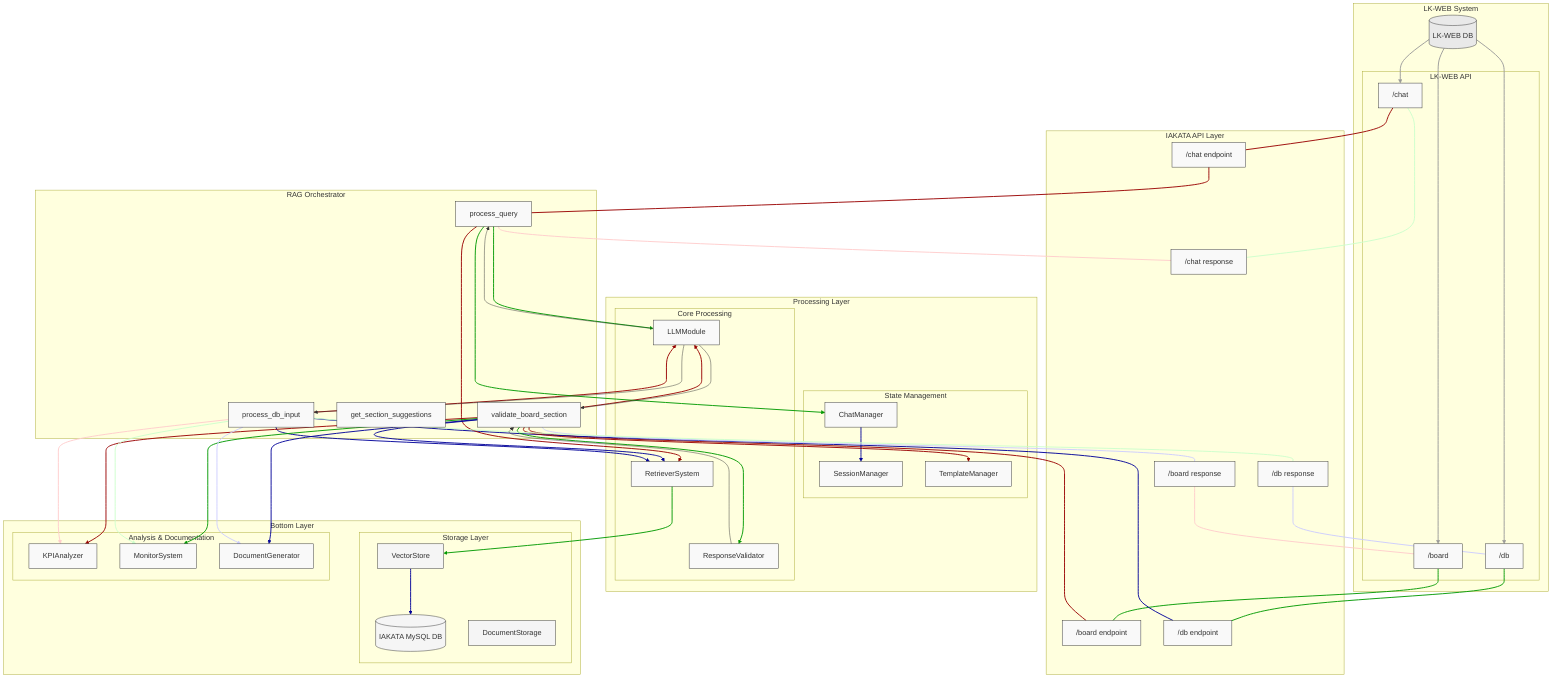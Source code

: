 flowchart TD
    classDef default fill:#f9f9f9,stroke:#333
    classDef storage fill:#f5f5f5,stroke:#333
    classDef external fill:#e9e9e9,stroke:#333

    %% Nivel 1 - Sistema Externo
    subgraph LK-WEB["LK-WEB System"]
        LKDB[(LK-WEB DB)]:::external
        subgraph LKAPI["LK-WEB API"]
            LKA1["/chat"]
            LKA2["/board"]
            LKA3["/db"]
        end
        LKDB --> LKA1 & LKA2 & LKA3
    end

    %% Nivel 2 - API IAKATA
    subgraph IAKATA_API["IAKATA API Layer"]
        IA1["/chat endpoint"]
        IA2["/board endpoint"]
        IA3["/db endpoint"]
        
        IAR1["/chat response"]
        IAR2["/board response"]
        IAR3["/db response"]
    end

    %% Nivel 3 - Orquestador
    subgraph Orchestrator["RAG Orchestrator"]
        direction TB
        O1[process_query]
        O2[validate_board_section]
        O3[get_section_suggestions]
        O4[process_db_input]
    end

    %% Nivel 4 - Gestores y Core
    subgraph ProcessingLayer["Processing Layer"]
        direction LR
        subgraph Managers["State Management"]
            direction TB
            CM[ChatManager]
            SM[SessionManager]
            TM[TemplateManager]
        end

        subgraph Core["Core Processing"]
            direction TB
            C1[RetrieverSystem]
            C2[LLMModule]
            C3[ResponseValidator]
        end
    end

    %% Nivel 5 - Storage y Analysis
    subgraph BottomLayer["Bottom Layer"]
        direction LR
        subgraph Storage["Storage Layer"]
            direction TB
            IAKAT[(IAKATA MySQL DB)]:::storage
            VS[VectorStore]:::storage
            DS[DocumentStorage]:::storage
        end

        subgraph Analysis["Analysis & Documentation"]
            direction TB
            AN1[KPIAnalyzer]
            AN2[MonitorSystem]
            AN3[DocumentGenerator]
        end
    end

    %% Flujos de entrada y salida
    LKA1 --- IA1 --- O1
    LKA2 --- IA2 --- O2
    LKA3 --- IA3 --- O4

    O1 --> C1 & C2
    O2 --> C1 & C2 & C3
    O4 --> C1 & C2

    O1 --> CM --> SM
    O2 --> TM

    C1 --> VS --> IAKAT

    O2 --> AN1 & AN2 & AN3
    O4 --> AN1 & AN2 & AN3

    %% Retornos
    O1 --- IAR1 --- LKA1
    O2 --- IAR2 --- LKA2
    O4 --- IAR3 --- LKA3

    C2 ---> O1
    C2 & C3 ---> O2
    C2 ---> O4

    %% Estilos de las flechas
    linkStyle 0,1,2 stroke:#999999,stroke-width:2px
    %% Chat flow (entrada y salida)
    linkStyle 3,4,6,9,12,15,18,21 stroke:#990000,stroke-width:2px
    linkStyle 24,27,30 stroke:#ffcccc,stroke-width:2px
    %% Board flow (entrada y salida)
    linkStyle 5,7,10,13,16,19,22 stroke:#009900,stroke-width:2px
    linkStyle 25,28,31 stroke:#ccffcc,stroke-width:2px
    %% DB flow (entrada y salida)
    linkStyle 8,11,14,17,20,23 stroke:#000099,stroke-width:2px
    linkStyle 26,29,32 stroke:#ccccff,stroke-width:2px